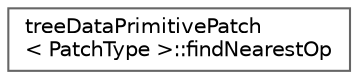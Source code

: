 digraph "Graphical Class Hierarchy"
{
 // LATEX_PDF_SIZE
  bgcolor="transparent";
  edge [fontname=Helvetica,fontsize=10,labelfontname=Helvetica,labelfontsize=10];
  node [fontname=Helvetica,fontsize=10,shape=box,height=0.2,width=0.4];
  rankdir="LR";
  Node0 [id="Node000000",label="treeDataPrimitivePatch\l\< PatchType \>::findNearestOp",height=0.2,width=0.4,color="grey40", fillcolor="white", style="filled",URL="$classFoam_1_1treeDataPrimitivePatch_1_1findNearestOp.html",tooltip=" "];
}

